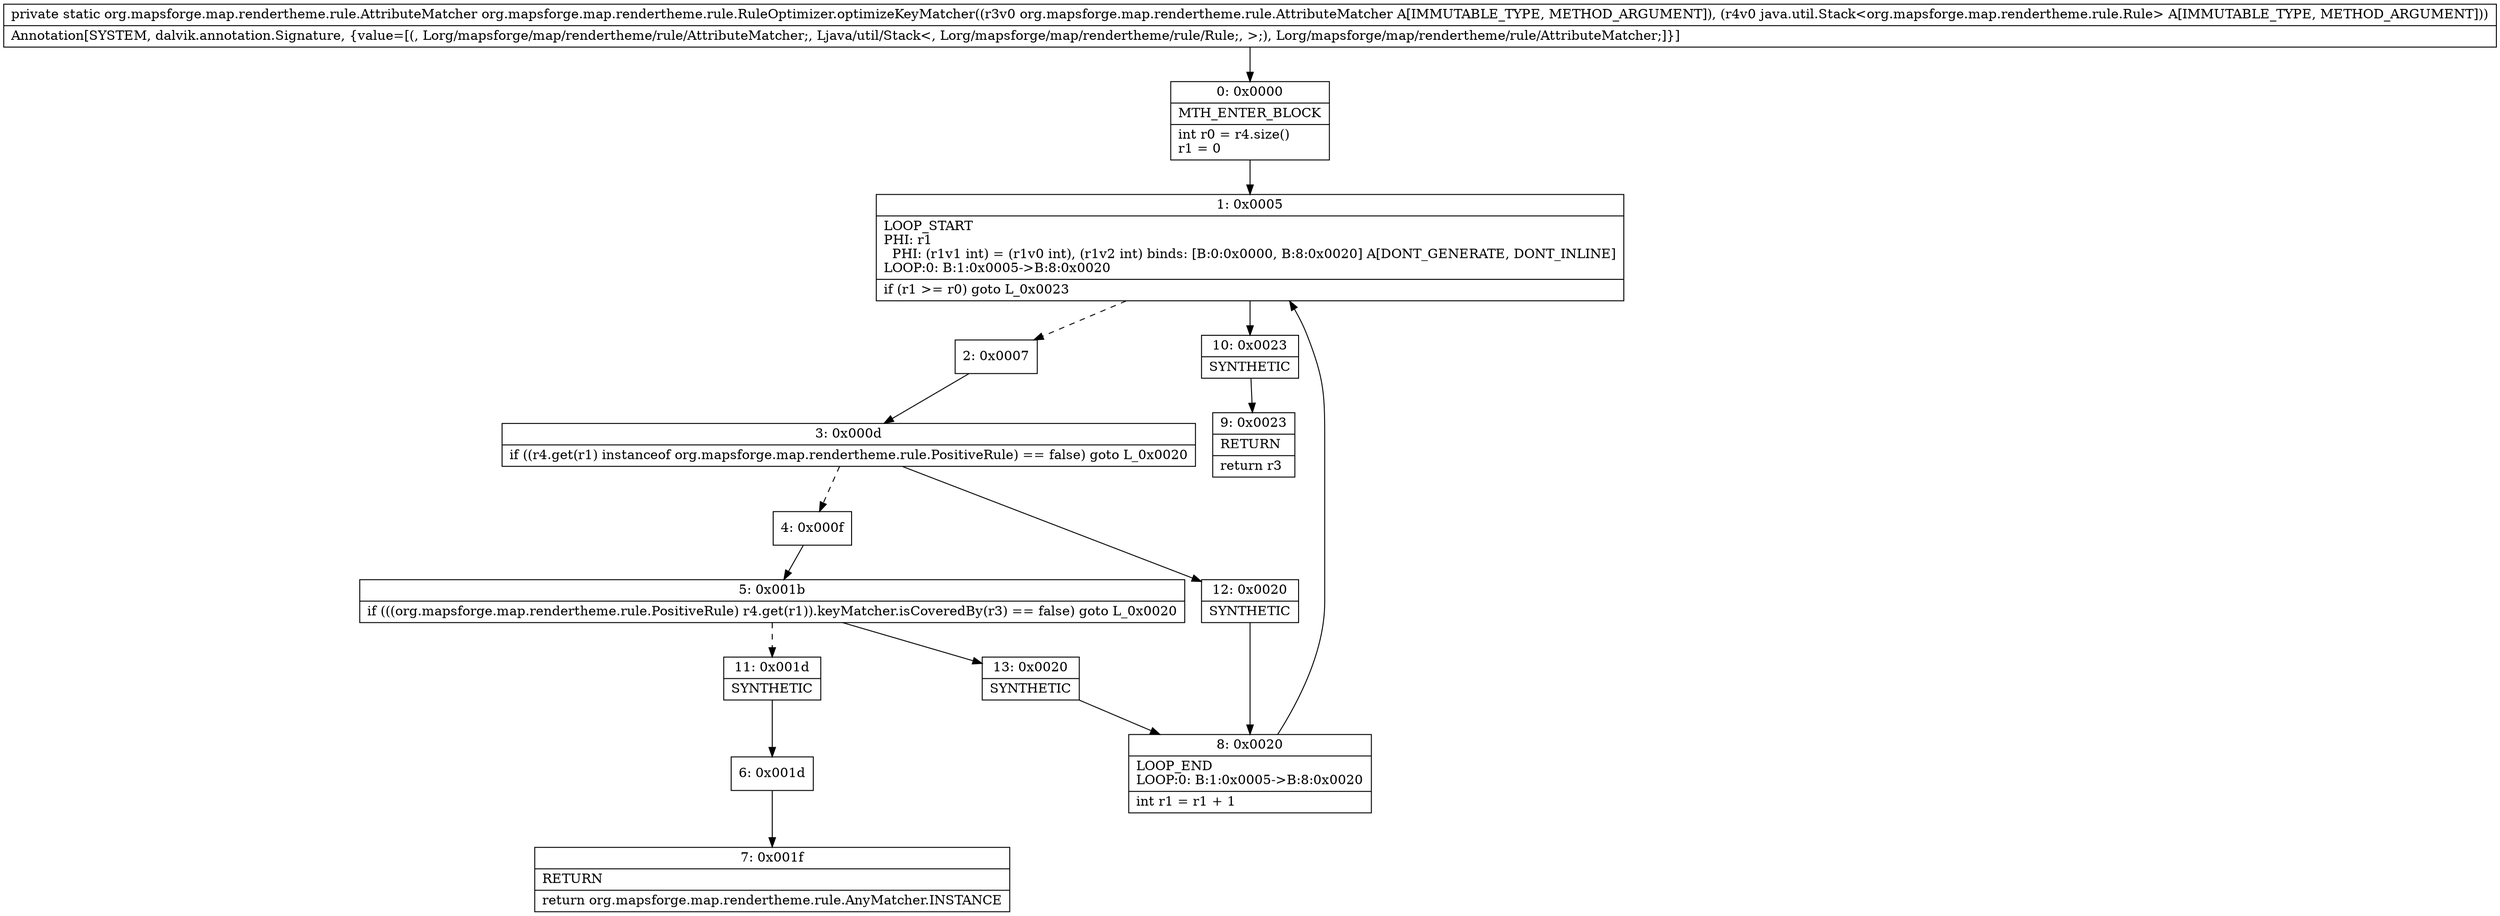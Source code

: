 digraph "CFG fororg.mapsforge.map.rendertheme.rule.RuleOptimizer.optimizeKeyMatcher(Lorg\/mapsforge\/map\/rendertheme\/rule\/AttributeMatcher;Ljava\/util\/Stack;)Lorg\/mapsforge\/map\/rendertheme\/rule\/AttributeMatcher;" {
Node_0 [shape=record,label="{0\:\ 0x0000|MTH_ENTER_BLOCK\l|int r0 = r4.size()\lr1 = 0\l}"];
Node_1 [shape=record,label="{1\:\ 0x0005|LOOP_START\lPHI: r1 \l  PHI: (r1v1 int) = (r1v0 int), (r1v2 int) binds: [B:0:0x0000, B:8:0x0020] A[DONT_GENERATE, DONT_INLINE]\lLOOP:0: B:1:0x0005\-\>B:8:0x0020\l|if (r1 \>= r0) goto L_0x0023\l}"];
Node_2 [shape=record,label="{2\:\ 0x0007}"];
Node_3 [shape=record,label="{3\:\ 0x000d|if ((r4.get(r1) instanceof org.mapsforge.map.rendertheme.rule.PositiveRule) == false) goto L_0x0020\l}"];
Node_4 [shape=record,label="{4\:\ 0x000f}"];
Node_5 [shape=record,label="{5\:\ 0x001b|if (((org.mapsforge.map.rendertheme.rule.PositiveRule) r4.get(r1)).keyMatcher.isCoveredBy(r3) == false) goto L_0x0020\l}"];
Node_6 [shape=record,label="{6\:\ 0x001d}"];
Node_7 [shape=record,label="{7\:\ 0x001f|RETURN\l|return org.mapsforge.map.rendertheme.rule.AnyMatcher.INSTANCE\l}"];
Node_8 [shape=record,label="{8\:\ 0x0020|LOOP_END\lLOOP:0: B:1:0x0005\-\>B:8:0x0020\l|int r1 = r1 + 1\l}"];
Node_9 [shape=record,label="{9\:\ 0x0023|RETURN\l|return r3\l}"];
Node_10 [shape=record,label="{10\:\ 0x0023|SYNTHETIC\l}"];
Node_11 [shape=record,label="{11\:\ 0x001d|SYNTHETIC\l}"];
Node_12 [shape=record,label="{12\:\ 0x0020|SYNTHETIC\l}"];
Node_13 [shape=record,label="{13\:\ 0x0020|SYNTHETIC\l}"];
MethodNode[shape=record,label="{private static org.mapsforge.map.rendertheme.rule.AttributeMatcher org.mapsforge.map.rendertheme.rule.RuleOptimizer.optimizeKeyMatcher((r3v0 org.mapsforge.map.rendertheme.rule.AttributeMatcher A[IMMUTABLE_TYPE, METHOD_ARGUMENT]), (r4v0 java.util.Stack\<org.mapsforge.map.rendertheme.rule.Rule\> A[IMMUTABLE_TYPE, METHOD_ARGUMENT]))  | Annotation[SYSTEM, dalvik.annotation.Signature, \{value=[(, Lorg\/mapsforge\/map\/rendertheme\/rule\/AttributeMatcher;, Ljava\/util\/Stack\<, Lorg\/mapsforge\/map\/rendertheme\/rule\/Rule;, \>;), Lorg\/mapsforge\/map\/rendertheme\/rule\/AttributeMatcher;]\}]\l}"];
MethodNode -> Node_0;
Node_0 -> Node_1;
Node_1 -> Node_2[style=dashed];
Node_1 -> Node_10;
Node_2 -> Node_3;
Node_3 -> Node_4[style=dashed];
Node_3 -> Node_12;
Node_4 -> Node_5;
Node_5 -> Node_11[style=dashed];
Node_5 -> Node_13;
Node_6 -> Node_7;
Node_8 -> Node_1;
Node_10 -> Node_9;
Node_11 -> Node_6;
Node_12 -> Node_8;
Node_13 -> Node_8;
}

